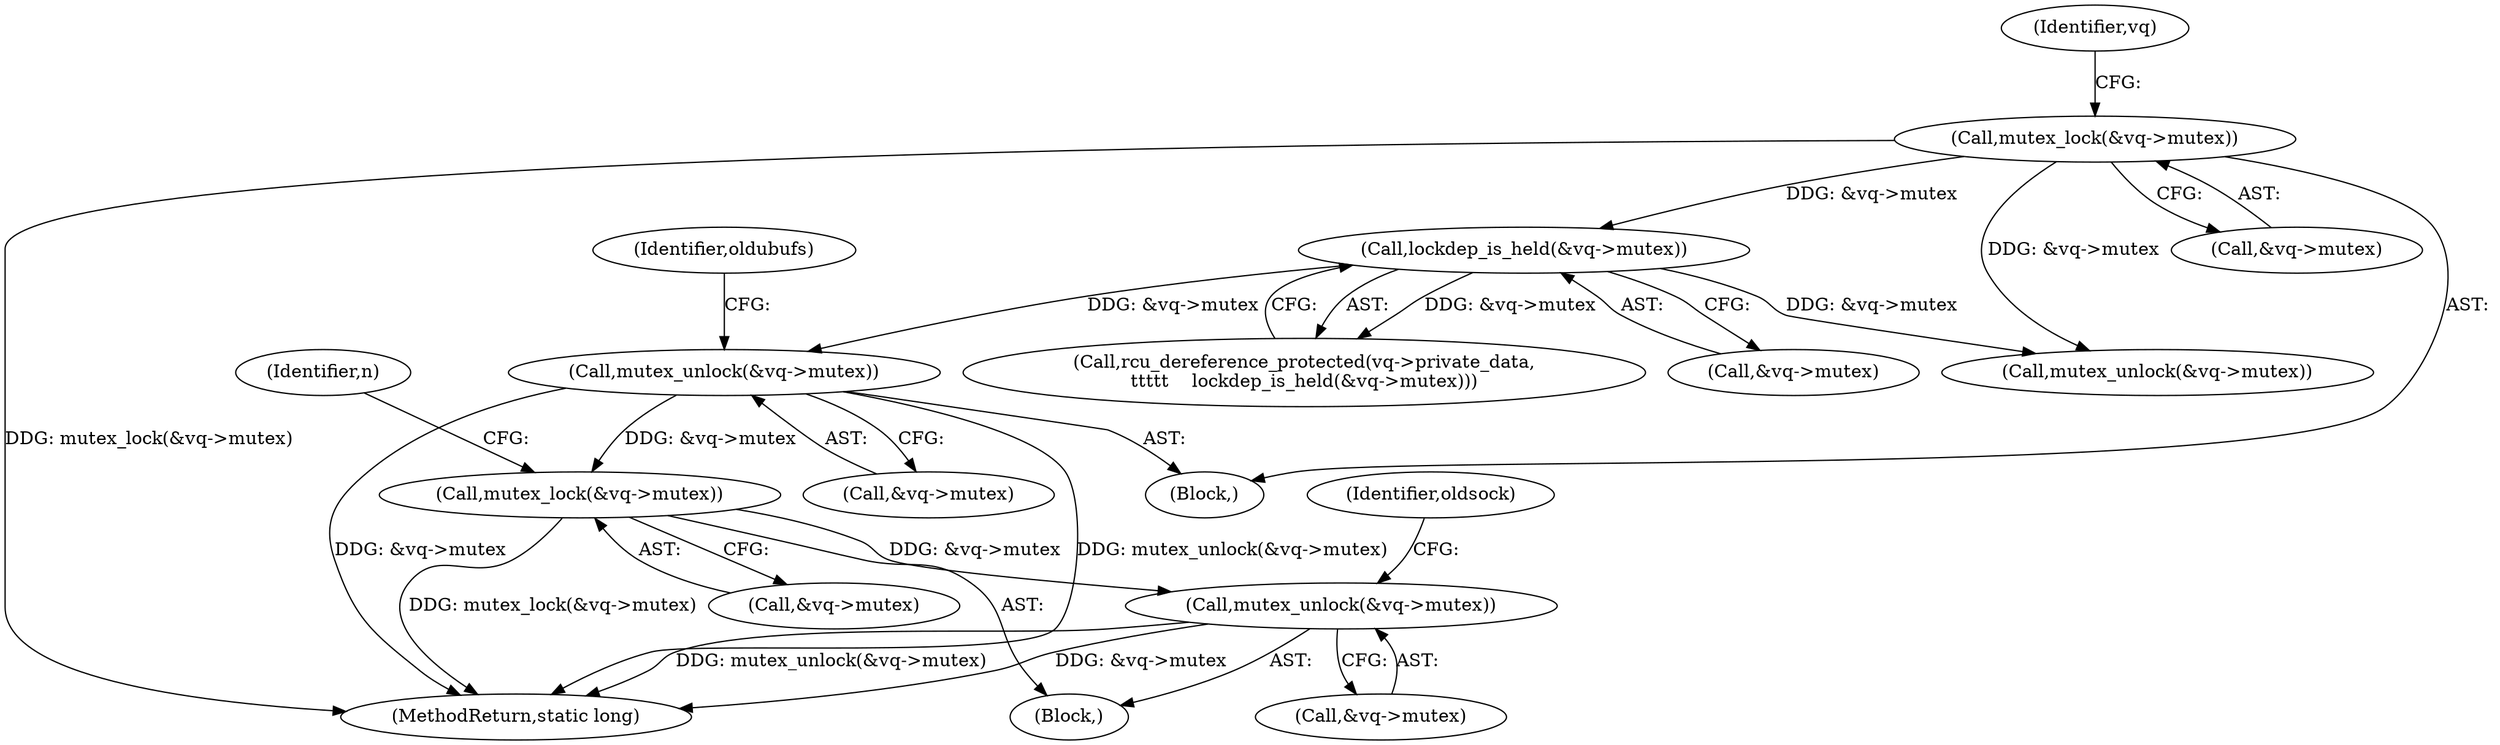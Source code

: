 digraph "0_linux_dd7633ecd553a5e304d349aa6f8eb8a0417098c5@API" {
"1000271" [label="(Call,mutex_unlock(&vq->mutex))"];
"1000196" [label="(Call,lockdep_is_held(&vq->mutex))"];
"1000162" [label="(Call,mutex_lock(&vq->mutex))"];
"1000281" [label="(Call,mutex_lock(&vq->mutex))"];
"1000289" [label="(Call,mutex_unlock(&vq->mutex))"];
"1000271" [label="(Call,mutex_unlock(&vq->mutex))"];
"1000278" [label="(Block,)"];
"1000295" [label="(Identifier,oldsock)"];
"1000287" [label="(Identifier,n)"];
"1000277" [label="(Identifier,oldubufs)"];
"1000197" [label="(Call,&vq->mutex)"];
"1000163" [label="(Call,&vq->mutex)"];
"1000196" [label="(Call,lockdep_is_held(&vq->mutex))"];
"1000170" [label="(Identifier,vq)"];
"1000332" [label="(Call,mutex_unlock(&vq->mutex))"];
"1000272" [label="(Call,&vq->mutex)"];
"1000281" [label="(Call,mutex_lock(&vq->mutex))"];
"1000282" [label="(Call,&vq->mutex)"];
"1000106" [label="(Block,)"];
"1000289" [label="(Call,mutex_unlock(&vq->mutex))"];
"1000192" [label="(Call,rcu_dereference_protected(vq->private_data,\n\t\t\t\t\t    lockdep_is_held(&vq->mutex)))"];
"1000290" [label="(Call,&vq->mutex)"];
"1000162" [label="(Call,mutex_lock(&vq->mutex))"];
"1000347" [label="(MethodReturn,static long)"];
"1000271" -> "1000106"  [label="AST: "];
"1000271" -> "1000272"  [label="CFG: "];
"1000272" -> "1000271"  [label="AST: "];
"1000277" -> "1000271"  [label="CFG: "];
"1000271" -> "1000347"  [label="DDG: &vq->mutex"];
"1000271" -> "1000347"  [label="DDG: mutex_unlock(&vq->mutex)"];
"1000196" -> "1000271"  [label="DDG: &vq->mutex"];
"1000271" -> "1000281"  [label="DDG: &vq->mutex"];
"1000196" -> "1000192"  [label="AST: "];
"1000196" -> "1000197"  [label="CFG: "];
"1000197" -> "1000196"  [label="AST: "];
"1000192" -> "1000196"  [label="CFG: "];
"1000196" -> "1000192"  [label="DDG: &vq->mutex"];
"1000162" -> "1000196"  [label="DDG: &vq->mutex"];
"1000196" -> "1000332"  [label="DDG: &vq->mutex"];
"1000162" -> "1000106"  [label="AST: "];
"1000162" -> "1000163"  [label="CFG: "];
"1000163" -> "1000162"  [label="AST: "];
"1000170" -> "1000162"  [label="CFG: "];
"1000162" -> "1000347"  [label="DDG: mutex_lock(&vq->mutex)"];
"1000162" -> "1000332"  [label="DDG: &vq->mutex"];
"1000281" -> "1000278"  [label="AST: "];
"1000281" -> "1000282"  [label="CFG: "];
"1000282" -> "1000281"  [label="AST: "];
"1000287" -> "1000281"  [label="CFG: "];
"1000281" -> "1000347"  [label="DDG: mutex_lock(&vq->mutex)"];
"1000281" -> "1000289"  [label="DDG: &vq->mutex"];
"1000289" -> "1000278"  [label="AST: "];
"1000289" -> "1000290"  [label="CFG: "];
"1000290" -> "1000289"  [label="AST: "];
"1000295" -> "1000289"  [label="CFG: "];
"1000289" -> "1000347"  [label="DDG: &vq->mutex"];
"1000289" -> "1000347"  [label="DDG: mutex_unlock(&vq->mutex)"];
}
